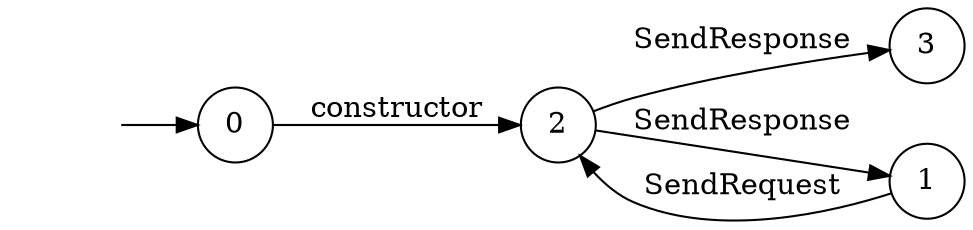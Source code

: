 digraph "Dapp-Automata-data/fuzzer/testnetdata-model-rq1-fix/HelloBlockchain/Ktail-1" {
	graph [rankdir=LR]
	"" [label="" shape=plaintext]
	0 [label=0 shape=circle]
	2 [label=2 shape=circle]
	3 [label=3 shape=circle]
	1 [label=1 shape=circle]
	"" -> 0 [label=""]
	1 -> 2 [label=SendRequest]
	2 -> 3 [label=SendResponse]
	2 -> 1 [label=SendResponse]
	0 -> 2 [label=constructor]
}
